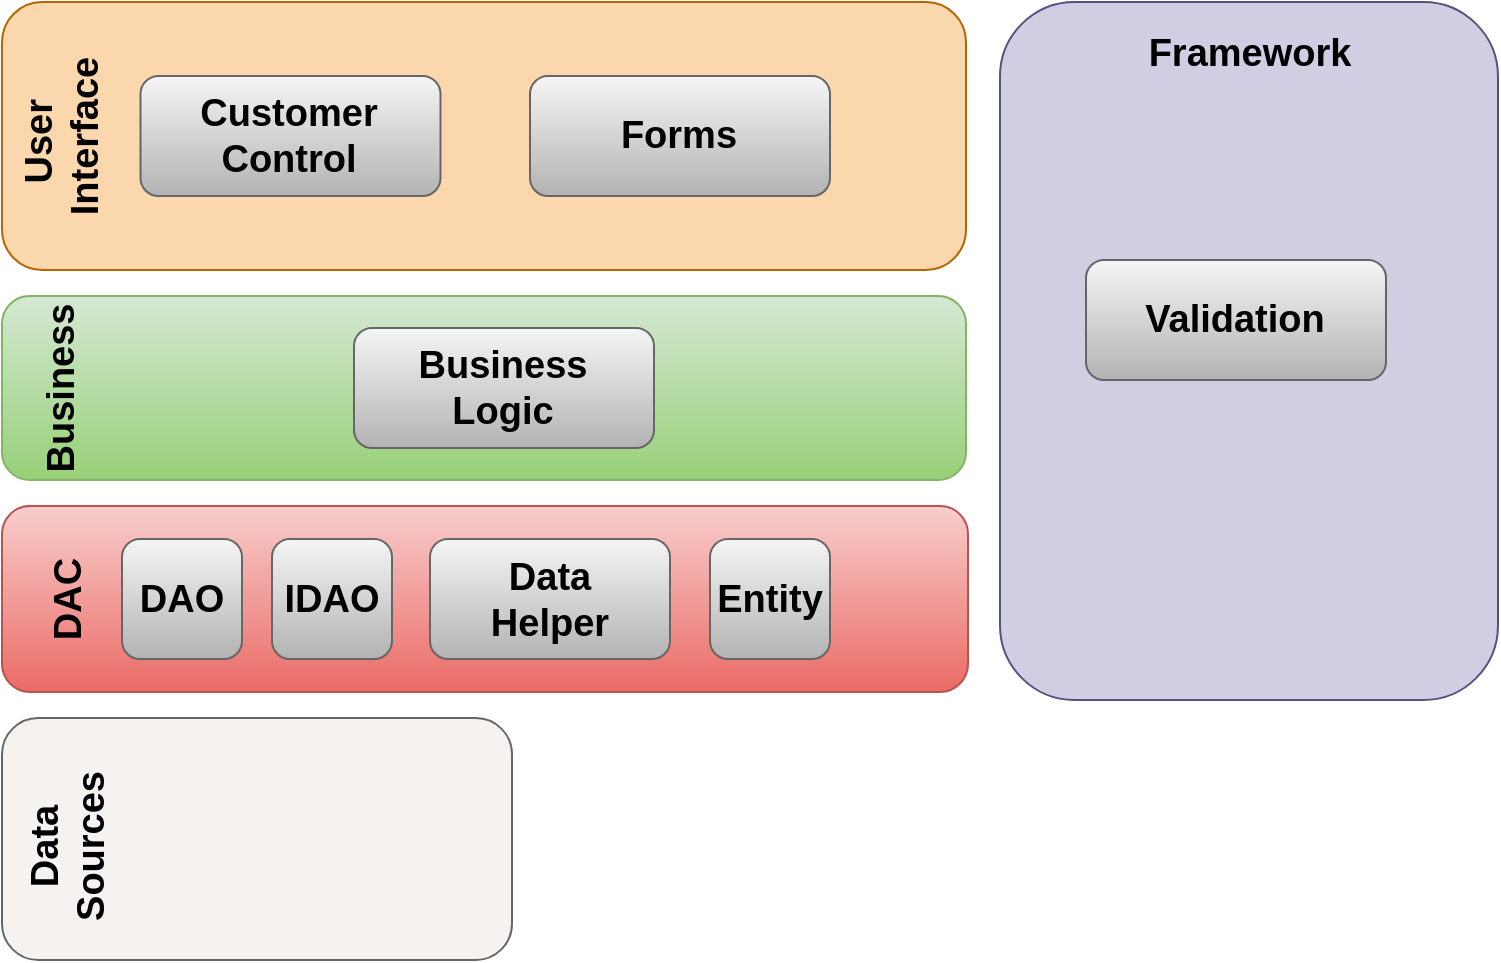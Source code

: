 <mxfile>
    <diagram id="zHwItaKZ7Q0KQxj4OTU7" name="Página-1">
        <mxGraphModel dx="790" dy="563" grid="0" gridSize="10" guides="1" tooltips="1" connect="1" arrows="1" fold="1" page="1" pageScale="1" pageWidth="827" pageHeight="1169" background="#ffffff" math="0" shadow="0">
            <root>
                <mxCell id="0"/>
                <mxCell id="1" parent="0"/>
                <mxCell id="2" value="" style="rounded=1;whiteSpace=wrap;html=1;fillColor=#fad7ac;strokeColor=#b46504;" parent="1" vertex="1">
                    <mxGeometry x="53" y="119" width="482" height="134" as="geometry"/>
                </mxCell>
                <mxCell id="4" value="" style="rounded=1;whiteSpace=wrap;html=1;fillColor=#d5e8d4;gradientColor=#97d077;strokeColor=#82b366;" parent="1" vertex="1">
                    <mxGeometry x="53" y="266" width="482" height="92" as="geometry"/>
                </mxCell>
                <mxCell id="5" value="" style="rounded=1;whiteSpace=wrap;html=1;fillColor=#f8cecc;gradientColor=#ea6b66;strokeColor=#b85450;" parent="1" vertex="1">
                    <mxGeometry x="53" y="371" width="483" height="93" as="geometry"/>
                </mxCell>
                <mxCell id="6" value="" style="rounded=1;whiteSpace=wrap;html=1;fillColor=#F5F2F0;strokeColor=#666666;fontColor=#333333;" parent="1" vertex="1">
                    <mxGeometry x="53" y="477" width="255" height="121" as="geometry"/>
                </mxCell>
                <mxCell id="8" value="" style="rounded=1;whiteSpace=wrap;html=1;fillColor=#d0cee2;strokeColor=#56517e;" parent="1" vertex="1">
                    <mxGeometry x="552" y="119" width="249" height="349" as="geometry"/>
                </mxCell>
                <mxCell id="9" value="User&amp;nbsp;&lt;br style=&quot;font-size: 19px;&quot;&gt;Interface" style="text;html=1;strokeColor=none;fillColor=none;align=center;verticalAlign=middle;whiteSpace=wrap;rounded=0;fontStyle=1;fontColor=#000000;fontSize=19;rotation=-90;" parent="1" vertex="1">
                    <mxGeometry x="53" y="171" width="60" height="30" as="geometry"/>
                </mxCell>
                <mxCell id="10" value="Business" style="text;html=1;strokeColor=none;fillColor=none;align=center;verticalAlign=middle;whiteSpace=wrap;rounded=0;fontStyle=1;fontColor=#000000;fontSize=19;rotation=-90;" parent="1" vertex="1">
                    <mxGeometry x="53" y="297" width="60" height="30" as="geometry"/>
                </mxCell>
                <mxCell id="11" value="DAC" style="text;html=1;strokeColor=none;fillColor=none;align=center;verticalAlign=middle;whiteSpace=wrap;rounded=0;fontStyle=1;fontColor=#000000;fontSize=19;rotation=-90;" parent="1" vertex="1">
                    <mxGeometry x="56" y="402.5" width="60" height="30" as="geometry"/>
                </mxCell>
                <mxCell id="12" value="Data Sources" style="text;html=1;strokeColor=none;fillColor=none;align=center;verticalAlign=middle;whiteSpace=wrap;rounded=0;fontStyle=1;fontColor=#000000;fontSize=19;rotation=-90;" parent="1" vertex="1">
                    <mxGeometry x="56" y="526" width="60" height="30" as="geometry"/>
                </mxCell>
                <mxCell id="14" value="Framework" style="text;html=1;strokeColor=none;fillColor=none;align=center;verticalAlign=middle;whiteSpace=wrap;rounded=0;fontStyle=1;fontColor=#000000;fontSize=19;rotation=0;" parent="1" vertex="1">
                    <mxGeometry x="646.5" y="130" width="60" height="30" as="geometry"/>
                </mxCell>
                <mxCell id="15" value="" style="rounded=1;whiteSpace=wrap;html=1;fontSize=19;fillColor=#f5f5f5;gradientColor=#b3b3b3;strokeColor=#666666;" parent="1" vertex="1">
                    <mxGeometry x="122.25" y="156" width="150" height="60" as="geometry"/>
                </mxCell>
                <mxCell id="19" value="" style="rounded=1;whiteSpace=wrap;html=1;fontSize=19;fillColor=#f5f5f5;gradientColor=#b3b3b3;strokeColor=#666666;" parent="1" vertex="1">
                    <mxGeometry x="113" y="387.5" width="60" height="60" as="geometry"/>
                </mxCell>
                <mxCell id="21" value="" style="rounded=1;whiteSpace=wrap;html=1;fontSize=19;fillColor=#f5f5f5;gradientColor=#b3b3b3;strokeColor=#666666;" parent="1" vertex="1">
                    <mxGeometry x="267" y="387.5" width="120" height="60" as="geometry"/>
                </mxCell>
                <mxCell id="23" value="Customer Control" style="text;html=1;strokeColor=none;fillColor=none;align=center;verticalAlign=middle;whiteSpace=wrap;rounded=0;fontStyle=1;fontColor=#000000;fontSize=19;rotation=0;" parent="1" vertex="1">
                    <mxGeometry x="129.25" y="171" width="135" height="30" as="geometry"/>
                </mxCell>
                <mxCell id="24" value="" style="rounded=1;whiteSpace=wrap;html=1;fontSize=19;fillColor=#f5f5f5;gradientColor=#b3b3b3;strokeColor=#666666;" parent="1" vertex="1">
                    <mxGeometry x="229" y="282" width="150" height="60" as="geometry"/>
                </mxCell>
                <mxCell id="25" value="Business Logic" style="text;html=1;strokeColor=none;fillColor=none;align=center;verticalAlign=middle;whiteSpace=wrap;rounded=0;fontStyle=1;fontColor=#000000;fontSize=19;rotation=0;" parent="1" vertex="1">
                    <mxGeometry x="236" y="297" width="135" height="30" as="geometry"/>
                </mxCell>
                <mxCell id="26" value="DAO" style="text;html=1;strokeColor=none;fillColor=none;align=center;verticalAlign=middle;whiteSpace=wrap;rounded=0;fontStyle=1;fontColor=#000000;fontSize=19;rotation=0;" parent="1" vertex="1">
                    <mxGeometry x="110" y="402.5" width="66" height="30" as="geometry"/>
                </mxCell>
                <mxCell id="27" value="" style="rounded=1;whiteSpace=wrap;html=1;fontSize=19;fillColor=#f5f5f5;gradientColor=#b3b3b3;strokeColor=#666666;" parent="1" vertex="1">
                    <mxGeometry x="188" y="387.5" width="60" height="60" as="geometry"/>
                </mxCell>
                <mxCell id="28" value="IDAO" style="text;html=1;strokeColor=none;fillColor=none;align=center;verticalAlign=middle;whiteSpace=wrap;rounded=0;fontStyle=1;fontColor=#000000;fontSize=19;rotation=0;" parent="1" vertex="1">
                    <mxGeometry x="185" y="402.5" width="66" height="30" as="geometry"/>
                </mxCell>
                <mxCell id="29" value="Data Helper" style="text;html=1;strokeColor=none;fillColor=none;align=center;verticalAlign=middle;whiteSpace=wrap;rounded=0;fontStyle=1;fontColor=#000000;fontSize=19;rotation=0;" parent="1" vertex="1">
                    <mxGeometry x="294" y="402.5" width="66" height="30" as="geometry"/>
                </mxCell>
                <mxCell id="32" value="" style="rounded=1;whiteSpace=wrap;html=1;fontSize=19;fillColor=#f5f5f5;gradientColor=#b3b3b3;strokeColor=#666666;" parent="1" vertex="1">
                    <mxGeometry x="407" y="387.5" width="60" height="60" as="geometry"/>
                </mxCell>
                <mxCell id="33" value="Entity" style="text;html=1;strokeColor=none;fillColor=none;align=center;verticalAlign=middle;whiteSpace=wrap;rounded=0;fontStyle=1;fontColor=#000000;fontSize=19;rotation=0;" parent="1" vertex="1">
                    <mxGeometry x="404" y="402.5" width="66" height="30" as="geometry"/>
                </mxCell>
                <mxCell id="36" value="" style="shape=image;verticalLabelPosition=bottom;labelBackgroundColor=default;verticalAlign=top;aspect=fixed;imageAspect=0;image=https://i.pinimg.com/474x/cc/2a/d1/cc2ad105c2818e224bfb3bafb480e659.jpg;" parent="1" vertex="1">
                    <mxGeometry x="141" y="485" width="131.25" height="105" as="geometry"/>
                </mxCell>
                <mxCell id="37" value="" style="rounded=1;whiteSpace=wrap;html=1;fontSize=19;fillColor=#f5f5f5;gradientColor=#b3b3b3;strokeColor=#666666;" parent="1" vertex="1">
                    <mxGeometry x="595" y="248" width="150" height="60" as="geometry"/>
                </mxCell>
                <mxCell id="38" value="Validation" style="text;html=1;strokeColor=none;fillColor=none;align=center;verticalAlign=middle;whiteSpace=wrap;rounded=0;fontStyle=1;fontColor=#000000;fontSize=19;rotation=0;" parent="1" vertex="1">
                    <mxGeometry x="602" y="263" width="135" height="30" as="geometry"/>
                </mxCell>
                <mxCell id="42" value="" style="rounded=1;whiteSpace=wrap;html=1;fontSize=19;fillColor=#f5f5f5;gradientColor=#b3b3b3;strokeColor=#666666;" vertex="1" parent="1">
                    <mxGeometry x="317" y="156" width="150" height="60" as="geometry"/>
                </mxCell>
                <mxCell id="43" value="Forms" style="text;html=1;strokeColor=none;fillColor=none;align=center;verticalAlign=middle;whiteSpace=wrap;rounded=0;fontStyle=1;fontColor=#000000;fontSize=19;rotation=0;" vertex="1" parent="1">
                    <mxGeometry x="324" y="171" width="135" height="30" as="geometry"/>
                </mxCell>
            </root>
        </mxGraphModel>
    </diagram>
</mxfile>